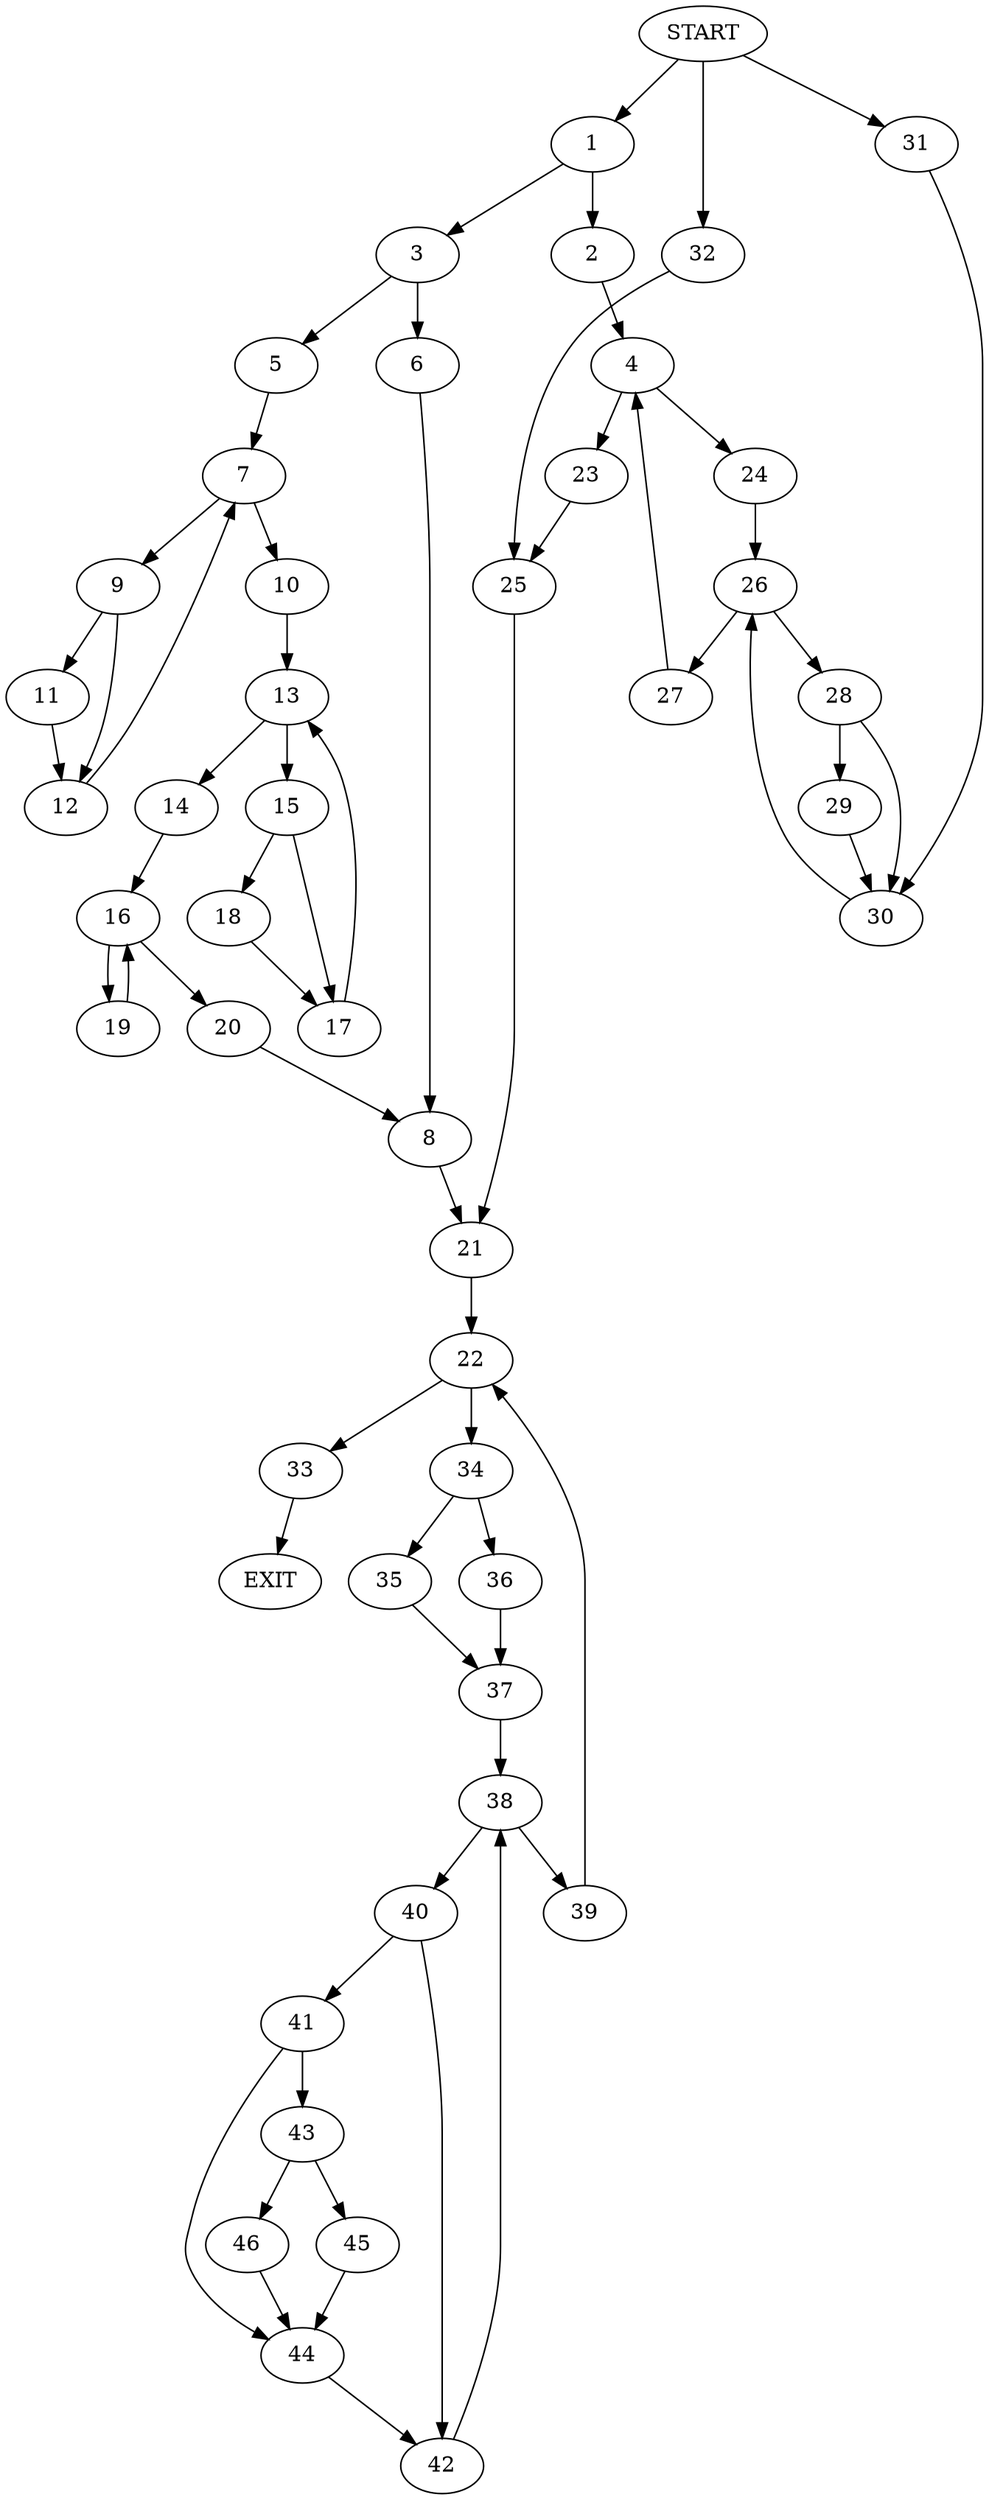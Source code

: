 digraph {
0 [label="START"]
47 [label="EXIT"]
0 -> 1
1 -> 2
1 -> 3
2 -> 4
3 -> 5
3 -> 6
5 -> 7
6 -> 8
7 -> 9
7 -> 10
9 -> 11
9 -> 12
10 -> 13
11 -> 12
12 -> 7
13 -> 14
13 -> 15
14 -> 16
15 -> 17
15 -> 18
17 -> 13
18 -> 17
16 -> 19
16 -> 20
20 -> 8
19 -> 16
8 -> 21
21 -> 22
4 -> 23
4 -> 24
23 -> 25
24 -> 26
26 -> 27
26 -> 28
28 -> 29
28 -> 30
27 -> 4
30 -> 26
29 -> 30
0 -> 31
31 -> 30
25 -> 21
0 -> 32
32 -> 25
22 -> 33
22 -> 34
33 -> 47
34 -> 35
34 -> 36
35 -> 37
36 -> 37
37 -> 38
38 -> 39
38 -> 40
40 -> 41
40 -> 42
39 -> 22
42 -> 38
41 -> 43
41 -> 44
43 -> 45
43 -> 46
44 -> 42
45 -> 44
46 -> 44
}

